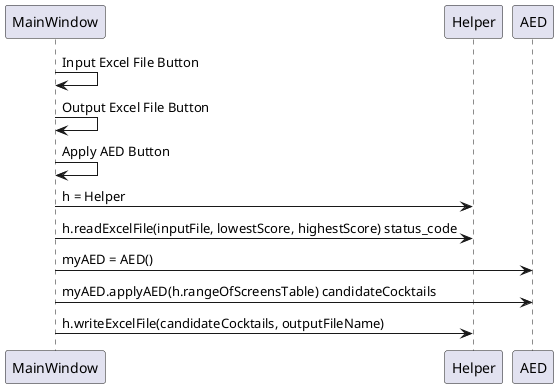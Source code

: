 @startuml
skinparam classFontName "Times"
MainWindow -> MainWindow: Input Excel File Button
MainWindow -> MainWindow: Output Excel File Button
MainWindow -> MainWindow: Apply AED Button

MainWindow -> Helper: h = Helper

MainWindow -> Helper: h.readExcelFile(inputFile, lowestScore, highestScore) status_code

MainWindow -> AED : myAED = AED()
MainWindow -> AED : myAED.applyAED(h.rangeOfScreensTable) candidateCocktails

MainWindow -> Helper: h.writeExcelFile(candidateCocktails, outputFileName)